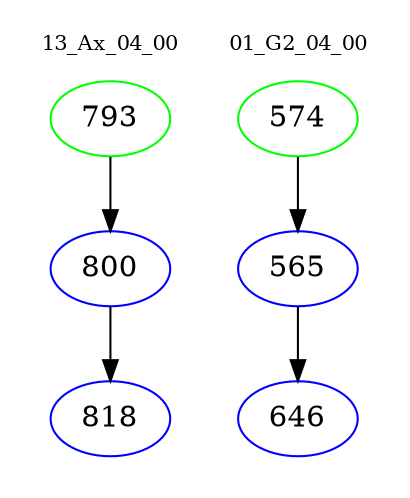 digraph{
subgraph cluster_0 {
color = white
label = "13_Ax_04_00";
fontsize=10;
T0_793 [label="793", color="green"]
T0_793 -> T0_800 [color="black"]
T0_800 [label="800", color="blue"]
T0_800 -> T0_818 [color="black"]
T0_818 [label="818", color="blue"]
}
subgraph cluster_1 {
color = white
label = "01_G2_04_00";
fontsize=10;
T1_574 [label="574", color="green"]
T1_574 -> T1_565 [color="black"]
T1_565 [label="565", color="blue"]
T1_565 -> T1_646 [color="black"]
T1_646 [label="646", color="blue"]
}
}
